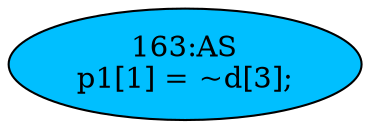 strict digraph "" {
	node [label="\N"];
	"163:AS"	 [ast="<pyverilog.vparser.ast.Assign object at 0x7f40783b44d0>",
		def_var="['p1']",
		fillcolor=deepskyblue,
		label="163:AS
p1[1] = ~d[3];",
		statements="[]",
		style=filled,
		typ=Assign,
		use_var="['d']"];
}
